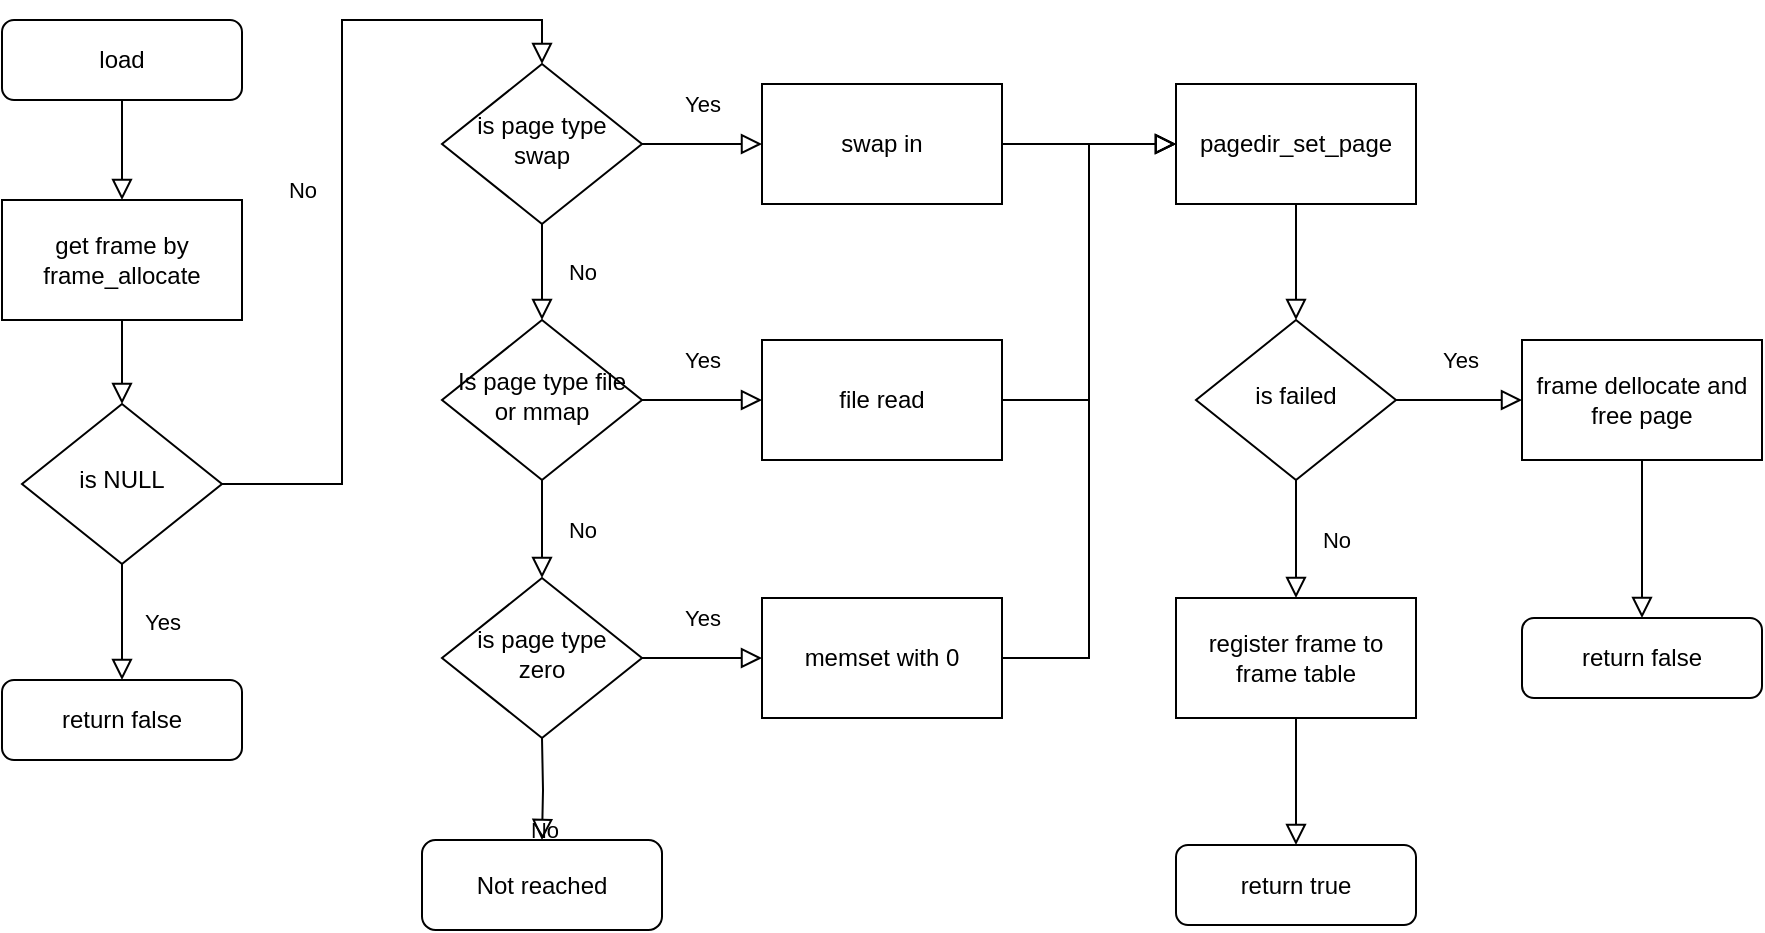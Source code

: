 <mxfile version="13.10.0" type="embed">
    <diagram id="C5RBs43oDa-KdzZeNtuy" name="Page-1">
        <mxGraphModel dx="506" dy="661" grid="1" gridSize="10" guides="1" tooltips="1" connect="1" arrows="1" fold="1" page="1" pageScale="1" pageWidth="827" pageHeight="1169" math="0" shadow="0">
            <root>
                <mxCell id="WIyWlLk6GJQsqaUBKTNV-0"/>
                <mxCell id="WIyWlLk6GJQsqaUBKTNV-1" parent="WIyWlLk6GJQsqaUBKTNV-0"/>
                <mxCell id="WIyWlLk6GJQsqaUBKTNV-2" value="" style="rounded=0;html=1;jettySize=auto;orthogonalLoop=1;fontSize=11;endArrow=block;endFill=0;endSize=8;strokeWidth=1;shadow=0;labelBackgroundColor=none;edgeStyle=orthogonalEdgeStyle;entryX=0.5;entryY=0;entryDx=0;entryDy=0;" parent="WIyWlLk6GJQsqaUBKTNV-1" source="WIyWlLk6GJQsqaUBKTNV-3" target="nHU2NljZmvbzEuZgI8tX-0" edge="1">
                    <mxGeometry relative="1" as="geometry">
                        <mxPoint x="180" y="190" as="targetPoint"/>
                    </mxGeometry>
                </mxCell>
                <mxCell id="WIyWlLk6GJQsqaUBKTNV-3" value="load" style="rounded=1;whiteSpace=wrap;html=1;fontSize=12;glass=0;strokeWidth=1;shadow=0;" parent="WIyWlLk6GJQsqaUBKTNV-1" vertex="1">
                    <mxGeometry x="120" y="120" width="120" height="40" as="geometry"/>
                </mxCell>
                <mxCell id="nHU2NljZmvbzEuZgI8tX-0" value="get frame by frame_allocate" style="rounded=0;whiteSpace=wrap;html=1;" parent="WIyWlLk6GJQsqaUBKTNV-1" vertex="1">
                    <mxGeometry x="120" y="210" width="120" height="60" as="geometry"/>
                </mxCell>
                <mxCell id="3" value="is NULL" style="rhombus;whiteSpace=wrap;html=1;shadow=0;fontFamily=Helvetica;fontSize=12;align=center;strokeWidth=1;spacing=6;spacingTop=-4;" parent="WIyWlLk6GJQsqaUBKTNV-1" vertex="1">
                    <mxGeometry x="130" y="312" width="100" height="80" as="geometry"/>
                </mxCell>
                <mxCell id="4" value="Yes" style="rounded=0;html=1;jettySize=auto;orthogonalLoop=1;fontSize=11;endArrow=block;endFill=0;endSize=8;strokeWidth=1;shadow=0;labelBackgroundColor=none;edgeStyle=orthogonalEdgeStyle;exitX=0.5;exitY=1;exitDx=0;exitDy=0;entryX=0.5;entryY=0;entryDx=0;entryDy=0;" parent="WIyWlLk6GJQsqaUBKTNV-1" source="3" target="67" edge="1">
                    <mxGeometry y="20" relative="1" as="geometry">
                        <mxPoint as="offset"/>
                        <mxPoint x="80" y="380" as="sourcePoint"/>
                        <mxPoint x="180" y="450" as="targetPoint"/>
                        <Array as="points"/>
                    </mxGeometry>
                </mxCell>
                <mxCell id="5" value="No" style="rounded=0;html=1;jettySize=auto;orthogonalLoop=1;fontSize=11;endArrow=block;endFill=0;endSize=8;strokeWidth=1;shadow=0;labelBackgroundColor=none;edgeStyle=orthogonalEdgeStyle;exitX=1;exitY=0.5;exitDx=0;exitDy=0;entryX=0.5;entryY=0;entryDx=0;entryDy=0;" parent="WIyWlLk6GJQsqaUBKTNV-1" source="3" target="50" edge="1">
                    <mxGeometry y="20" relative="1" as="geometry">
                        <mxPoint as="offset"/>
                        <mxPoint x="130" y="582" as="sourcePoint"/>
                        <mxPoint x="370" y="120" as="targetPoint"/>
                        <Array as="points">
                            <mxPoint x="290" y="352"/>
                            <mxPoint x="290" y="120"/>
                            <mxPoint x="390" y="120"/>
                        </Array>
                    </mxGeometry>
                </mxCell>
                <mxCell id="7" value="" style="rounded=0;html=1;jettySize=auto;orthogonalLoop=1;fontSize=11;endArrow=block;endFill=0;endSize=8;strokeWidth=1;shadow=0;labelBackgroundColor=none;edgeStyle=orthogonalEdgeStyle;exitX=0.5;exitY=1;exitDx=0;exitDy=0;entryX=0.5;entryY=0;entryDx=0;entryDy=0;" parent="WIyWlLk6GJQsqaUBKTNV-1" source="nHU2NljZmvbzEuZgI8tX-0" target="3" edge="1">
                    <mxGeometry relative="1" as="geometry">
                        <mxPoint x="190" y="200" as="targetPoint"/>
                        <mxPoint x="190" y="150" as="sourcePoint"/>
                    </mxGeometry>
                </mxCell>
                <mxCell id="50" value="is page type swap" style="rhombus;whiteSpace=wrap;html=1;shadow=0;fontFamily=Helvetica;fontSize=12;align=center;strokeWidth=1;spacing=6;spacingTop=-4;" parent="WIyWlLk6GJQsqaUBKTNV-1" vertex="1">
                    <mxGeometry x="340" y="142" width="100" height="80" as="geometry"/>
                </mxCell>
                <mxCell id="51" value="swap in" style="rounded=0;whiteSpace=wrap;html=1;" parent="WIyWlLk6GJQsqaUBKTNV-1" vertex="1">
                    <mxGeometry x="500" y="152" width="120" height="60" as="geometry"/>
                </mxCell>
                <mxCell id="52" value="No" style="rounded=0;html=1;jettySize=auto;orthogonalLoop=1;fontSize=11;endArrow=block;endFill=0;endSize=8;strokeWidth=1;shadow=0;labelBackgroundColor=none;edgeStyle=orthogonalEdgeStyle;exitX=0.5;exitY=1;exitDx=0;exitDy=0;entryX=0.5;entryY=0;entryDx=0;entryDy=0;" parent="WIyWlLk6GJQsqaUBKTNV-1" source="50" target="53" edge="1">
                    <mxGeometry y="20" relative="1" as="geometry">
                        <mxPoint as="offset"/>
                        <mxPoint x="240" y="192" as="sourcePoint"/>
                        <mxPoint x="380" y="310" as="targetPoint"/>
                        <Array as="points">
                            <mxPoint x="390" y="270"/>
                            <mxPoint x="390" y="270"/>
                        </Array>
                    </mxGeometry>
                </mxCell>
                <mxCell id="53" value="Is page type file or mmap" style="rhombus;whiteSpace=wrap;html=1;shadow=0;fontFamily=Helvetica;fontSize=12;align=center;strokeWidth=1;spacing=6;spacingTop=-4;" parent="WIyWlLk6GJQsqaUBKTNV-1" vertex="1">
                    <mxGeometry x="340" y="270" width="100" height="80" as="geometry"/>
                </mxCell>
                <mxCell id="54" value="No" style="rounded=0;html=1;jettySize=auto;orthogonalLoop=1;fontSize=11;endArrow=block;endFill=0;endSize=8;strokeWidth=1;shadow=0;labelBackgroundColor=none;edgeStyle=orthogonalEdgeStyle;entryX=0.5;entryY=0;entryDx=0;entryDy=0;exitX=0.5;exitY=1;exitDx=0;exitDy=0;" parent="WIyWlLk6GJQsqaUBKTNV-1" source="53" target="55" edge="1">
                    <mxGeometry y="20" relative="1" as="geometry">
                        <mxPoint as="offset"/>
                        <mxPoint x="390" y="351" as="sourcePoint"/>
                        <mxPoint x="380" y="439" as="targetPoint"/>
                        <Array as="points"/>
                    </mxGeometry>
                </mxCell>
                <mxCell id="55" value="is page type zero" style="rhombus;whiteSpace=wrap;html=1;shadow=0;fontFamily=Helvetica;fontSize=12;align=center;strokeWidth=1;spacing=6;spacingTop=-4;" parent="WIyWlLk6GJQsqaUBKTNV-1" vertex="1">
                    <mxGeometry x="340" y="399" width="100" height="80" as="geometry"/>
                </mxCell>
                <mxCell id="56" value="No" style="rounded=0;html=1;jettySize=auto;orthogonalLoop=1;fontSize=11;endArrow=block;endFill=0;endSize=8;strokeWidth=1;shadow=0;labelBackgroundColor=none;edgeStyle=orthogonalEdgeStyle;entryX=0.5;entryY=0;entryDx=0;entryDy=0;exitX=0.5;exitY=1;exitDx=0;exitDy=0;" parent="WIyWlLk6GJQsqaUBKTNV-1" target="57" edge="1">
                    <mxGeometry y="20" relative="1" as="geometry">
                        <mxPoint as="offset"/>
                        <mxPoint x="390" y="479" as="sourcePoint"/>
                        <mxPoint x="390" y="528" as="targetPoint"/>
                        <Array as="points"/>
                    </mxGeometry>
                </mxCell>
                <mxCell id="57" value="&lt;span style=&quot;font-size: 12px&quot;&gt;Not reached&lt;/span&gt;" style="rounded=1;whiteSpace=wrap;html=1;fontSize=9;" parent="WIyWlLk6GJQsqaUBKTNV-1" vertex="1">
                    <mxGeometry x="330" y="530" width="120" height="45" as="geometry"/>
                </mxCell>
                <mxCell id="58" value="Yes" style="rounded=0;html=1;jettySize=auto;orthogonalLoop=1;fontSize=11;endArrow=block;endFill=0;endSize=8;strokeWidth=1;shadow=0;labelBackgroundColor=none;edgeStyle=orthogonalEdgeStyle;entryX=0;entryY=0.5;entryDx=0;entryDy=0;exitX=1;exitY=0.5;exitDx=0;exitDy=0;" parent="WIyWlLk6GJQsqaUBKTNV-1" source="50" target="51" edge="1">
                    <mxGeometry y="20" relative="1" as="geometry">
                        <mxPoint as="offset"/>
                        <mxPoint x="450" y="220" as="sourcePoint"/>
                        <mxPoint x="190.0" y="290" as="targetPoint"/>
                        <Array as="points"/>
                    </mxGeometry>
                </mxCell>
                <mxCell id="59" value="file read" style="rounded=0;whiteSpace=wrap;html=1;" parent="WIyWlLk6GJQsqaUBKTNV-1" vertex="1">
                    <mxGeometry x="500" y="280" width="120" height="60" as="geometry"/>
                </mxCell>
                <mxCell id="60" value="Yes" style="rounded=0;html=1;jettySize=auto;orthogonalLoop=1;fontSize=11;endArrow=block;endFill=0;endSize=8;strokeWidth=1;shadow=0;labelBackgroundColor=none;edgeStyle=orthogonalEdgeStyle;entryX=0;entryY=0.5;entryDx=0;entryDy=0;exitX=1;exitY=0.5;exitDx=0;exitDy=0;" parent="WIyWlLk6GJQsqaUBKTNV-1" source="53" target="59" edge="1">
                    <mxGeometry y="20" relative="1" as="geometry">
                        <mxPoint as="offset"/>
                        <mxPoint x="440" y="310" as="sourcePoint"/>
                        <mxPoint x="190.0" y="418" as="targetPoint"/>
                        <Array as="points"/>
                    </mxGeometry>
                </mxCell>
                <mxCell id="61" value="memset with 0" style="rounded=0;whiteSpace=wrap;html=1;" parent="WIyWlLk6GJQsqaUBKTNV-1" vertex="1">
                    <mxGeometry x="500" y="409" width="120" height="60" as="geometry"/>
                </mxCell>
                <mxCell id="62" value="Yes" style="rounded=0;html=1;jettySize=auto;orthogonalLoop=1;fontSize=11;endArrow=block;endFill=0;endSize=8;strokeWidth=1;shadow=0;labelBackgroundColor=none;edgeStyle=orthogonalEdgeStyle;entryX=0;entryY=0.5;entryDx=0;entryDy=0;exitX=1;exitY=0.5;exitDx=0;exitDy=0;" parent="WIyWlLk6GJQsqaUBKTNV-1" source="55" target="61" edge="1">
                    <mxGeometry y="20" relative="1" as="geometry">
                        <mxPoint as="offset"/>
                        <mxPoint x="440" y="439" as="sourcePoint"/>
                        <mxPoint x="190.0" y="547" as="targetPoint"/>
                        <Array as="points"/>
                    </mxGeometry>
                </mxCell>
                <mxCell id="63" value="" style="rounded=0;html=1;jettySize=auto;orthogonalLoop=1;fontSize=11;endArrow=block;endFill=0;endSize=8;strokeWidth=1;shadow=0;labelBackgroundColor=none;edgeStyle=orthogonalEdgeStyle;exitX=1;exitY=0.5;exitDx=0;exitDy=0;entryX=0;entryY=0.5;entryDx=0;entryDy=0;" parent="WIyWlLk6GJQsqaUBKTNV-1" source="61" target="64" edge="1">
                    <mxGeometry relative="1" as="geometry">
                        <mxPoint x="710" y="182" as="targetPoint"/>
                        <mxPoint x="630" y="320" as="sourcePoint"/>
                    </mxGeometry>
                </mxCell>
                <mxCell id="64" value="&lt;span style=&quot;font-size: 12px&quot;&gt;pagedir_set_page&lt;/span&gt;" style="rounded=0;whiteSpace=wrap;html=1;fontSize=9;shadow=0;" parent="WIyWlLk6GJQsqaUBKTNV-1" vertex="1">
                    <mxGeometry x="707" y="152" width="120" height="60" as="geometry"/>
                </mxCell>
                <mxCell id="65" value="" style="rounded=0;html=1;jettySize=auto;orthogonalLoop=1;fontSize=11;endArrow=block;endFill=0;endSize=8;strokeWidth=1;shadow=0;labelBackgroundColor=none;edgeStyle=orthogonalEdgeStyle;exitX=1;exitY=0.5;exitDx=0;exitDy=0;entryX=0;entryY=0.5;entryDx=0;entryDy=0;" parent="WIyWlLk6GJQsqaUBKTNV-1" source="59" target="64" edge="1">
                    <mxGeometry relative="1" as="geometry">
                        <mxPoint x="700" y="220" as="targetPoint"/>
                        <mxPoint x="630" y="449" as="sourcePoint"/>
                    </mxGeometry>
                </mxCell>
                <mxCell id="66" value="" style="rounded=0;html=1;jettySize=auto;orthogonalLoop=1;fontSize=11;endArrow=block;endFill=0;endSize=8;strokeWidth=1;shadow=0;labelBackgroundColor=none;edgeStyle=orthogonalEdgeStyle;exitX=1;exitY=0.5;exitDx=0;exitDy=0;entryX=0;entryY=0.5;entryDx=0;entryDy=0;" parent="WIyWlLk6GJQsqaUBKTNV-1" source="51" target="64" edge="1">
                    <mxGeometry relative="1" as="geometry">
                        <mxPoint x="700" y="500" as="targetPoint"/>
                        <mxPoint x="630" y="320" as="sourcePoint"/>
                    </mxGeometry>
                </mxCell>
                <mxCell id="67" value="return false" style="rounded=1;whiteSpace=wrap;html=1;fontSize=12;glass=0;strokeWidth=1;shadow=0;" vertex="1" parent="WIyWlLk6GJQsqaUBKTNV-1">
                    <mxGeometry x="120" y="450" width="120" height="40" as="geometry"/>
                </mxCell>
                <mxCell id="70" value="&lt;span style=&quot;font-size: 12px&quot;&gt;register frame to frame table&lt;/span&gt;" style="rounded=0;whiteSpace=wrap;html=1;fontSize=9;shadow=0;" vertex="1" parent="WIyWlLk6GJQsqaUBKTNV-1">
                    <mxGeometry x="707" y="409" width="120" height="60" as="geometry"/>
                </mxCell>
                <mxCell id="71" value="" style="rounded=0;html=1;jettySize=auto;orthogonalLoop=1;fontSize=11;endArrow=block;endFill=0;endSize=8;strokeWidth=1;shadow=0;labelBackgroundColor=none;edgeStyle=orthogonalEdgeStyle;exitX=0.5;exitY=1;exitDx=0;exitDy=0;entryX=0.5;entryY=0;entryDx=0;entryDy=0;" edge="1" parent="WIyWlLk6GJQsqaUBKTNV-1" source="64" target="74">
                    <mxGeometry relative="1" as="geometry">
                        <mxPoint x="717" y="192.0" as="targetPoint"/>
                        <mxPoint x="630" y="320" as="sourcePoint"/>
                    </mxGeometry>
                </mxCell>
                <mxCell id="74" value="is failed" style="rhombus;whiteSpace=wrap;html=1;shadow=0;fontFamily=Helvetica;fontSize=12;align=center;strokeWidth=1;spacing=6;spacingTop=-4;" vertex="1" parent="WIyWlLk6GJQsqaUBKTNV-1">
                    <mxGeometry x="717" y="270" width="100" height="80" as="geometry"/>
                </mxCell>
                <mxCell id="75" value="No" style="rounded=0;html=1;jettySize=auto;orthogonalLoop=1;fontSize=11;endArrow=block;endFill=0;endSize=8;strokeWidth=1;shadow=0;labelBackgroundColor=none;edgeStyle=orthogonalEdgeStyle;entryX=0.5;entryY=0;entryDx=0;entryDy=0;exitX=0.5;exitY=1;exitDx=0;exitDy=0;" edge="1" parent="WIyWlLk6GJQsqaUBKTNV-1" source="74" target="70">
                    <mxGeometry y="20" relative="1" as="geometry">
                        <mxPoint as="offset"/>
                        <mxPoint x="890" y="280" as="sourcePoint"/>
                        <mxPoint x="890" y="331" as="targetPoint"/>
                        <Array as="points"/>
                    </mxGeometry>
                </mxCell>
                <mxCell id="76" value="Yes" style="rounded=0;html=1;jettySize=auto;orthogonalLoop=1;fontSize=11;endArrow=block;endFill=0;endSize=8;strokeWidth=1;shadow=0;labelBackgroundColor=none;edgeStyle=orthogonalEdgeStyle;exitX=1;exitY=0.5;exitDx=0;exitDy=0;entryX=0;entryY=0.5;entryDx=0;entryDy=0;" edge="1" parent="WIyWlLk6GJQsqaUBKTNV-1" source="74" target="80">
                    <mxGeometry y="20" relative="1" as="geometry">
                        <mxPoint as="offset"/>
                        <mxPoint x="940" y="240" as="sourcePoint"/>
                        <mxPoint x="890" y="300" as="targetPoint"/>
                        <Array as="points"/>
                    </mxGeometry>
                </mxCell>
                <mxCell id="77" value="return true" style="rounded=1;whiteSpace=wrap;html=1;fontSize=12;glass=0;strokeWidth=1;shadow=0;" vertex="1" parent="WIyWlLk6GJQsqaUBKTNV-1">
                    <mxGeometry x="707" y="532.5" width="120" height="40" as="geometry"/>
                </mxCell>
                <mxCell id="79" value="" style="rounded=0;html=1;jettySize=auto;orthogonalLoop=1;fontSize=11;endArrow=block;endFill=0;endSize=8;strokeWidth=1;shadow=0;labelBackgroundColor=none;edgeStyle=orthogonalEdgeStyle;exitX=0.5;exitY=1;exitDx=0;exitDy=0;entryX=0.5;entryY=0;entryDx=0;entryDy=0;" edge="1" parent="WIyWlLk6GJQsqaUBKTNV-1" source="70" target="77">
                    <mxGeometry relative="1" as="geometry">
                        <mxPoint x="777" y="270" as="targetPoint"/>
                        <mxPoint x="777" y="222" as="sourcePoint"/>
                    </mxGeometry>
                </mxCell>
                <mxCell id="80" value="&lt;span style=&quot;font-size: 12px&quot;&gt;frame dellocate and free page&lt;/span&gt;" style="rounded=0;whiteSpace=wrap;html=1;fontSize=9;shadow=0;" vertex="1" parent="WIyWlLk6GJQsqaUBKTNV-1">
                    <mxGeometry x="880" y="280" width="120" height="60" as="geometry"/>
                </mxCell>
                <mxCell id="89" value="return false" style="rounded=1;whiteSpace=wrap;html=1;fontSize=12;glass=0;strokeWidth=1;shadow=0;" vertex="1" parent="WIyWlLk6GJQsqaUBKTNV-1">
                    <mxGeometry x="880" y="419" width="120" height="40" as="geometry"/>
                </mxCell>
                <mxCell id="90" value="" style="rounded=0;html=1;jettySize=auto;orthogonalLoop=1;fontSize=11;endArrow=block;endFill=0;endSize=8;strokeWidth=1;shadow=0;labelBackgroundColor=none;edgeStyle=orthogonalEdgeStyle;exitX=0.5;exitY=1;exitDx=0;exitDy=0;entryX=0.5;entryY=0;entryDx=0;entryDy=0;" edge="1" parent="WIyWlLk6GJQsqaUBKTNV-1" source="80" target="89">
                    <mxGeometry relative="1" as="geometry">
                        <mxPoint x="777" y="542.5" as="targetPoint"/>
                        <mxPoint x="777" y="479" as="sourcePoint"/>
                    </mxGeometry>
                </mxCell>
            </root>
        </mxGraphModel>
    </diagram>
</mxfile>